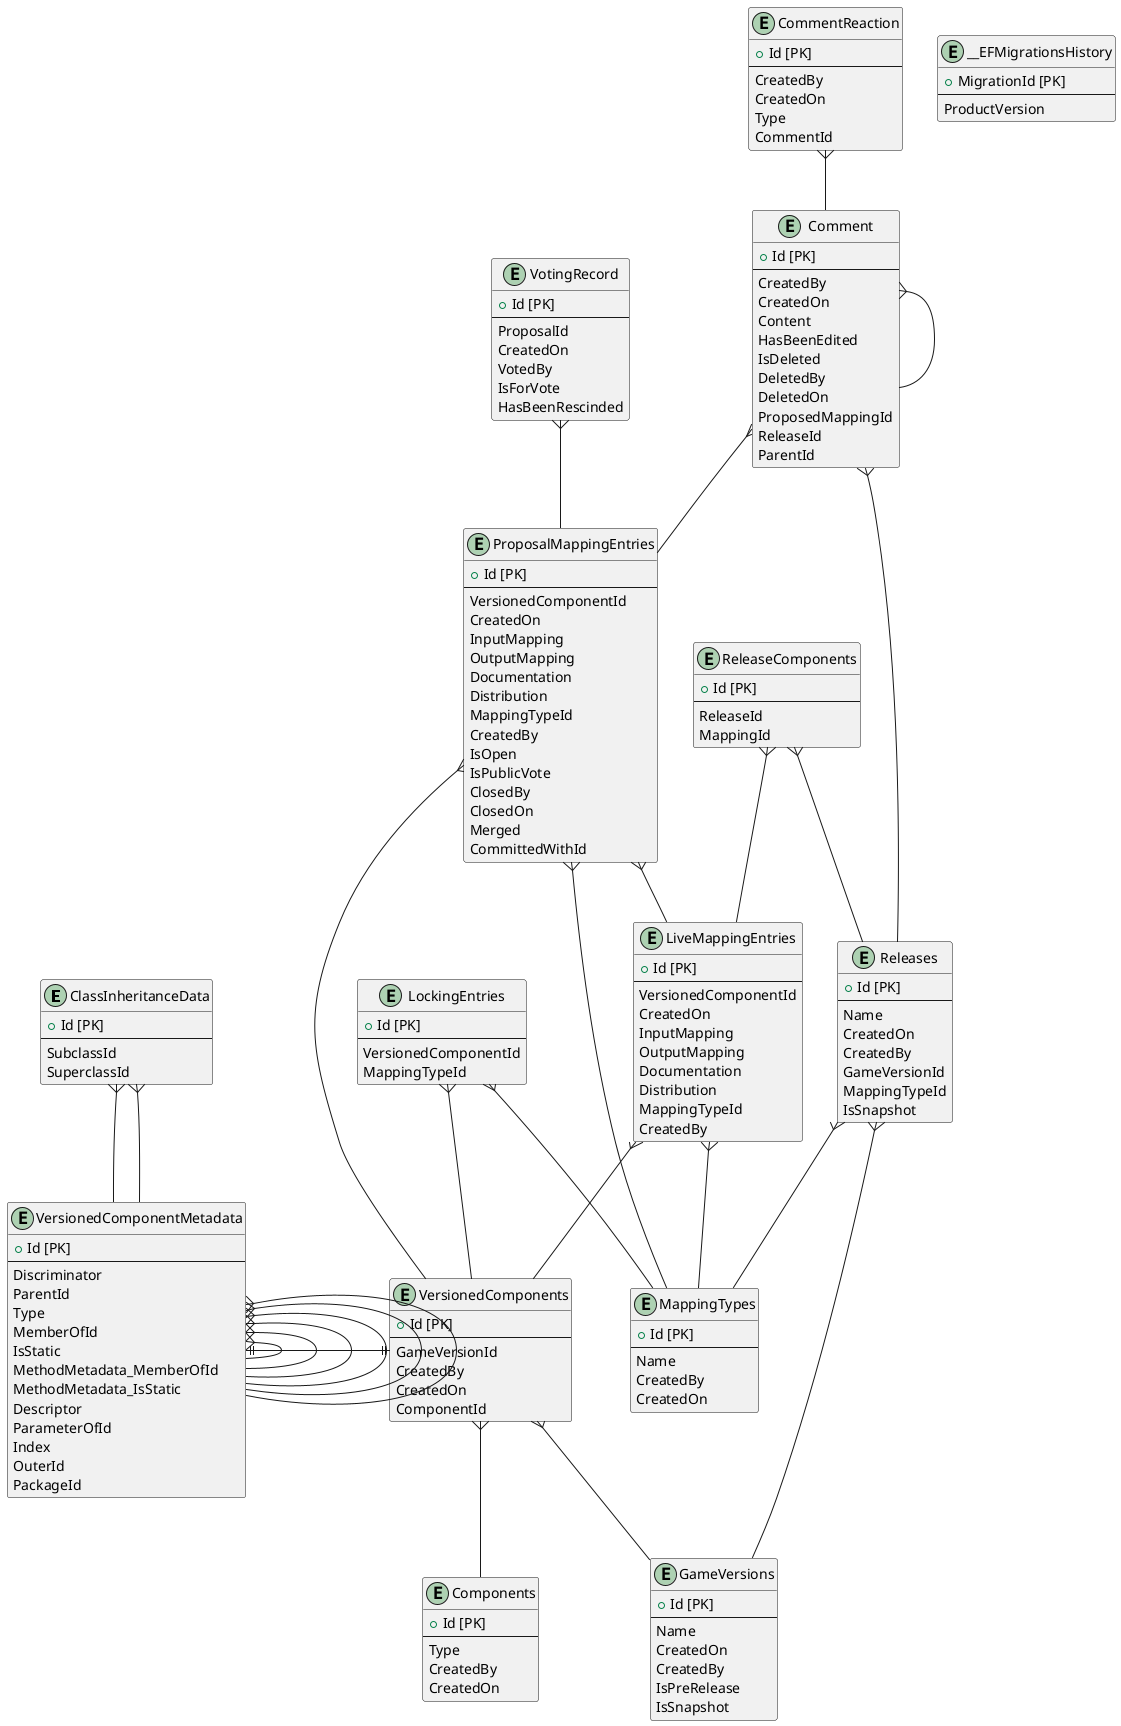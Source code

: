@startuml

entity "ClassInheritanceData" {
  + Id [PK]
  --
  SubclassId
  SuperclassId
}

entity "Comment" {
  + Id [PK]
  --
  CreatedBy
  CreatedOn
  Content
  HasBeenEdited
  IsDeleted
  DeletedBy
  DeletedOn
  ProposedMappingId
  ReleaseId
  ParentId
}

entity "CommentReaction" {
  + Id [PK]
  --
  CreatedBy
  CreatedOn
  Type
  CommentId
}

entity "Components" {
  + Id [PK]
  --
  Type
  CreatedBy
  CreatedOn
}

entity "GameVersions" {
  + Id [PK]
  --
  Name
  CreatedOn
  CreatedBy
  IsPreRelease
  IsSnapshot
}

entity "LiveMappingEntries" {
  + Id [PK]
  --
  VersionedComponentId
  CreatedOn
  InputMapping
  OutputMapping
  Documentation
  Distribution
  MappingTypeId
  CreatedBy
}

entity "LockingEntries" {
  + Id [PK]
  --
  VersionedComponentId
  MappingTypeId
}

entity "MappingTypes" {
  + Id [PK]
  --
  Name
  CreatedBy
  CreatedOn
}

entity "ProposalMappingEntries" {
  + Id [PK]
  --
  VersionedComponentId
  CreatedOn
  InputMapping
  OutputMapping
  Documentation
  Distribution
  MappingTypeId
  CreatedBy
  IsOpen
  IsPublicVote
  ClosedBy
  ClosedOn
  Merged
  CommittedWithId
}

entity "ReleaseComponents" {
  + Id [PK]
  --
  ReleaseId
  MappingId
}

entity "Releases" {
  + Id [PK]
  --
  Name
  CreatedOn
  CreatedBy
  GameVersionId
  MappingTypeId
  IsSnapshot
}

entity "VersionedComponentMetadata" {
  + Id [PK]
  --
  Discriminator
  ParentId
  Type
  MemberOfId
  IsStatic
  MethodMetadata_MemberOfId
  MethodMetadata_IsStatic
  Descriptor
  ParameterOfId
  Index
  OuterId
  PackageId
}

entity "VersionedComponents" {
  + Id [PK]
  --
  GameVersionId
  CreatedBy
  CreatedOn
  ComponentId
}

entity "VotingRecord" {
  + Id [PK]
  --
  ProposalId
  CreatedOn
  VotedBy
  IsForVote
  HasBeenRescinded
}

entity "__EFMigrationsHistory" {
  + MigrationId [PK]
  --
  ProductVersion
}

 ClassInheritanceData }-- VersionedComponentMetadata

 ClassInheritanceData }-- VersionedComponentMetadata

 Comment }-- Comment

 Comment }-- ProposalMappingEntries

 Comment }-- Releases

 CommentReaction }-- Comment

 LiveMappingEntries }-- MappingTypes

 LiveMappingEntries }-- VersionedComponents

 LockingEntries }-- MappingTypes

 LockingEntries }-- VersionedComponents

 ProposalMappingEntries }-- LiveMappingEntries

 ProposalMappingEntries }-- MappingTypes

 ProposalMappingEntries }-- VersionedComponents

 ReleaseComponents }-- LiveMappingEntries

 ReleaseComponents }-- Releases

 Releases }-- GameVersions

 Releases }-- MappingTypes

 VersionedComponentMetadata }-- VersionedComponentMetadata

 VersionedComponentMetadata }-- VersionedComponentMetadata

 VersionedComponentMetadata }-- VersionedComponentMetadata

 VersionedComponentMetadata }-- VersionedComponentMetadata

 VersionedComponentMetadata }-- VersionedComponentMetadata

 VersionedComponentMetadata }-- VersionedComponentMetadata

 VersionedComponentMetadata ||-|| VersionedComponents

 VersionedComponents }-- Components

 VersionedComponents }-- GameVersions

 VotingRecord }-- ProposalMappingEntries
@enduml

